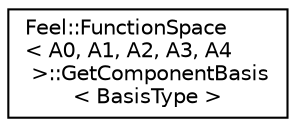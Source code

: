digraph "Graphical Class Hierarchy"
{
 // LATEX_PDF_SIZE
  edge [fontname="Helvetica",fontsize="10",labelfontname="Helvetica",labelfontsize="10"];
  node [fontname="Helvetica",fontsize="10",shape=record];
  rankdir="LR";
  Node0 [label="Feel::FunctionSpace\l\< A0, A1, A2, A3, A4\l \>::GetComponentBasis\l\< BasisType \>",height=0.2,width=0.4,color="black", fillcolor="white", style="filled",URL="$structFeel_1_1FunctionSpace_1_1GetComponentBasis.html",tooltip=" "];
}
